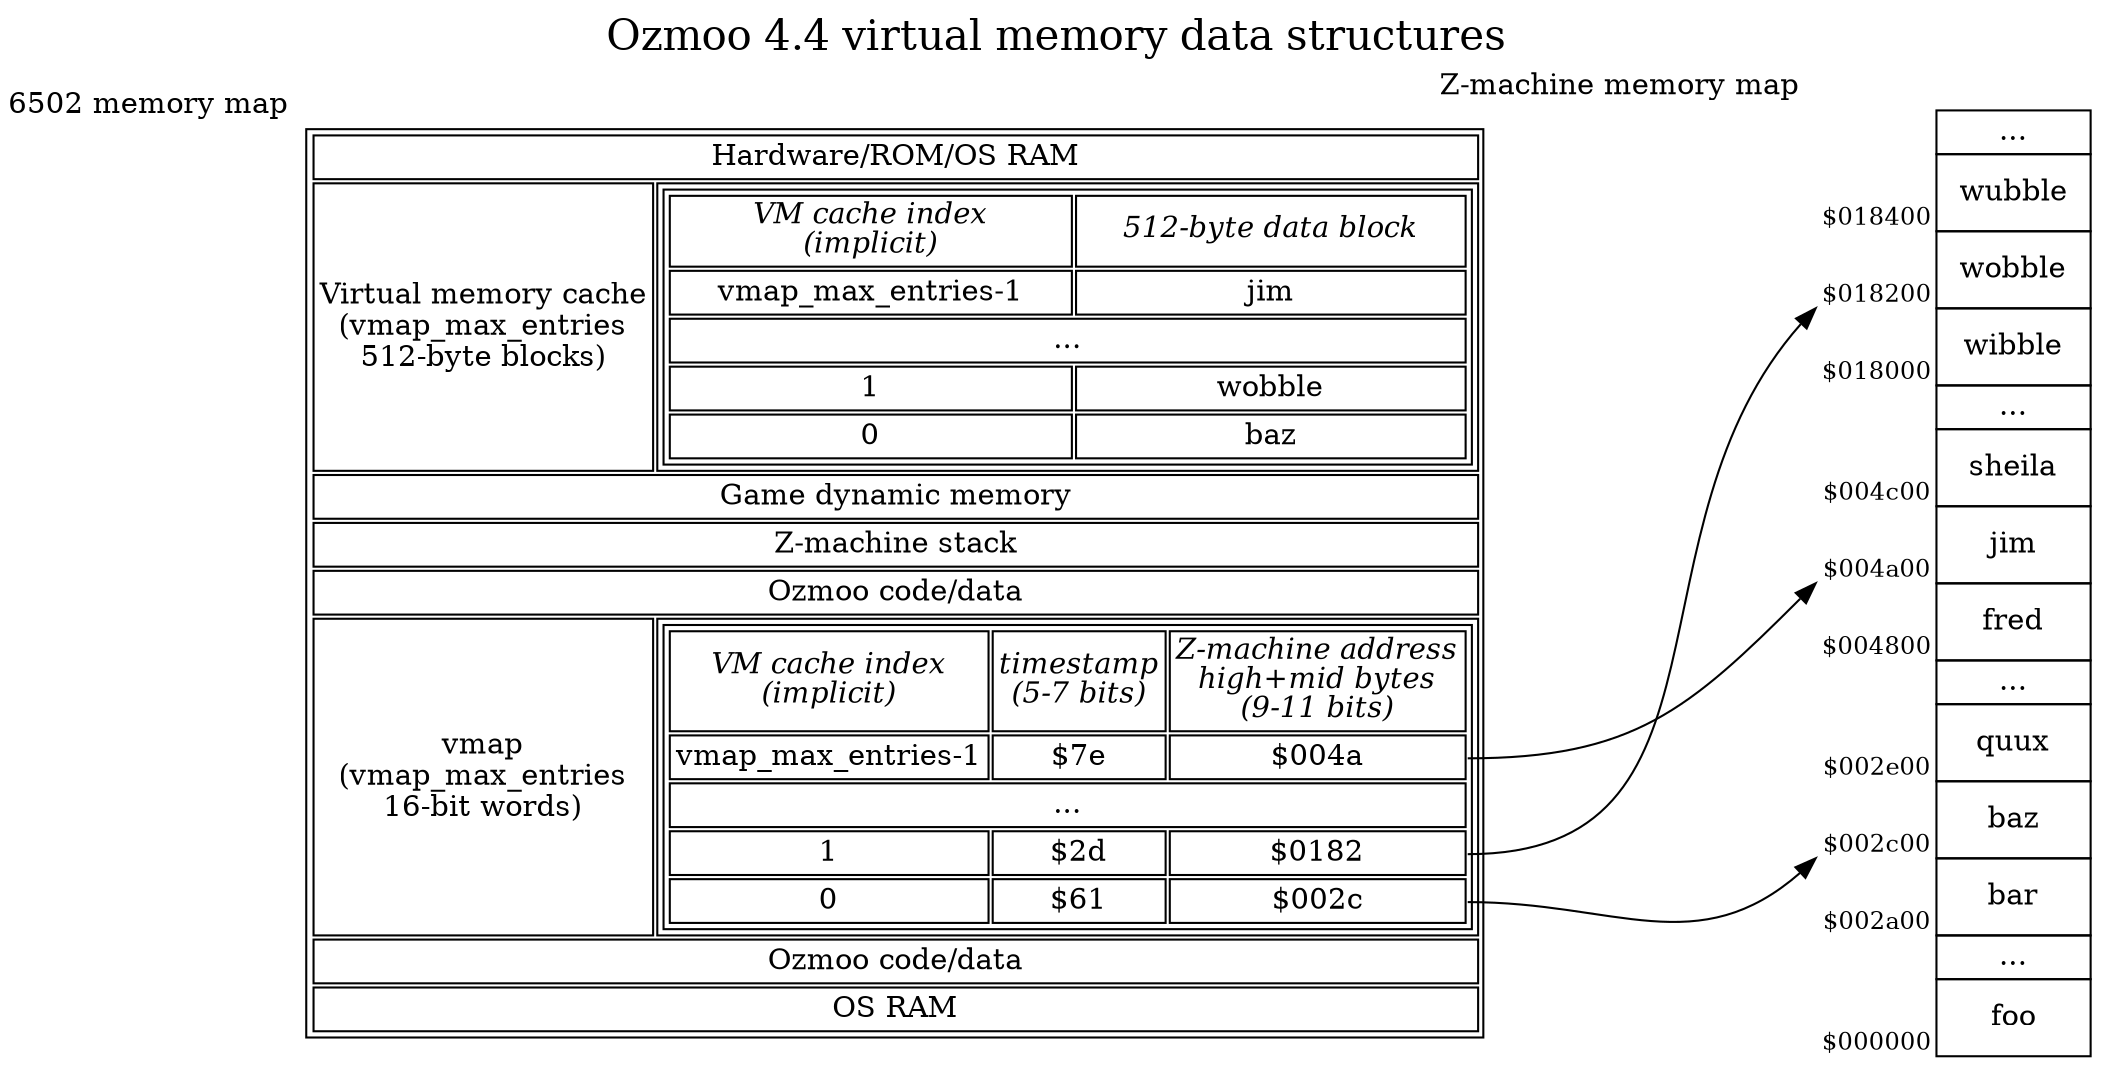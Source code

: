 digraph memory {
    graph [nodesep=2, label="Ozmoo 4.4 virtual memory data structures", fontsize=20, labelloc=t];
    forcelabels=true;
    node [shape=plaintext];

    # SFTODO: Rename "top" to "ram"?
    top [xlabel="6502 memory map", label=<
    <table>
        <tr><td colspan="2">Hardware/ROM/OS RAM</td></tr>
        <!-- SFTODO: could label start of this chunk of memory vmap_first_ram_page -->
        <tr><td>Virtual memory cache<br/>(vmap_max_entries<br/>512-byte blocks)</td>
            <td>
                <table port="vmem">
                    <tr>
                        <td><i>VM cache index<br/>(implicit)</i></td>
                        <td><i>512-byte data block</i></td>
                    </tr>
                    <tr>
                        <td>vmap_max_entries-1</td>
                        <td>jim</td>
                    </tr>
                    <tr><td colspan="2">...</td></tr>
                    <tr>
                        <td>1</td>
                        <td>wobble</td>
                    </tr>
                    <tr>
                        <td>0</td>
                        <td>baz</td>
                    </tr>
                </table>
            </td>
        </tr>
        <tr><td colspan="2">Game dynamic memory</td></tr>
        <tr><td colspan="2">Z-machine stack</td></tr>
        <tr><td colspan="2">Ozmoo code/data</td></tr>
        <tr><td>vmap<br/>(vmap_max_entries<br/>16-bit words)</td>
            <td>
                <table>
                    <tr>
                        <td><i>VM cache index<br/>(implicit)</i></td>
                        <td><i>timestamp<br/>(5-7 bits)</i></td>
                        <td><i>Z-machine address<br/>high+mid bytes<br/>(9-11 bits)</i></td>
                    </tr>
                    <tr><td>vmap_max_entries-1</td><td>$7e</td><td port="z004a">$004a</td></tr>
                    <tr><td colspan="3">...</td></tr>
                    <tr><td>1</td><td>$2d</td><td port="z0182">$0182</td></tr>
                    <tr><td>0</td><td>$61</td><td port="z002c">$002c</td></tr>
                </table>
            </td>
        </tr>
        <tr><td colspan="2">Ozmoo code/data</td></tr>
        <tr><td colspan="2">OS RAM</td></tr>
    </table>>];

    zmachine [xlabel="Z-machine memory map", label=<
    <table border="0" cellspacing="0">
        <tr>
            <td></td>
            <td border="1">...</td>
        </tr>
        <tr>
            <td valign="bottom"><sub>$018400</sub></td>
            <td border="1" cellpadding="10"><!-- Z-code: -->wubble</td>
        </tr>
        <tr>
            <td port="z0182" valign="bottom"><sub>$018200</sub></td>
            <td border="1" cellpadding="10"><!-- Z-code: -->wobble</td>
        </tr>
        <tr>
            <td valign="bottom"><sub>$018000</sub></td>
            <td border="1" cellpadding="10"><!-- Z-code: -->wibble</td>
        </tr>
        <tr>
            <td></td>
            <td border="1">...</td>
        </tr>
        <tr>
            <td valign="bottom"><sub>$004c00</sub></td>
            <td border="1" cellpadding="10"><!-- Z-code: -->sheila</td>
        </tr>
        <tr>
            <td port="z004a" valign="bottom"><sub>$004a00</sub></td>
            <td border="1" cellpadding="10"><!-- Z-code: -->jim</td>
        </tr>
        <tr>
            <td valign="bottom"><sub>$004800</sub></td>
            <td border="1" cellpadding="10"><!-- Z-code: -->fred</td>
        </tr>
        <tr>
            <td></td>
            <td border="1">...</td>
        </tr>
        <tr>
            <td valign="bottom"><sub>$002e00</sub></td>
            <td border="1" cellpadding="10"><!-- Z-code: -->quux</td>
        </tr>
        <tr>
            <td port="z002c" valign="bottom"><sub>$002c00</sub></td>
            <td border="1" cellpadding="10"><!-- Z-code: -->baz</td>
        </tr>
        <tr>
            <td valign="bottom"><sub>$002a00</sub></td>
            <td border="1" cellpadding="10"><!-- Z-code: -->bar</td>
        </tr>
        <tr>
            <td></td>
            <td border="1">...</td>
        </tr>
        <tr>
            <td valign="bottom"><sub>$000000</sub></td>
            <td border="1" cellpadding="10"><!-- Z-code: -->foo</td>
        </tr>
    </table>>];

    {rank = same; top zmachine};

    top:z004a:e -> zmachine:z004a:sw;
    top:z002c:e -> zmachine:z002c:sw;
    top:z0182:e -> zmachine:z0182:sw;
}

# vi: sw=4 sts=4
